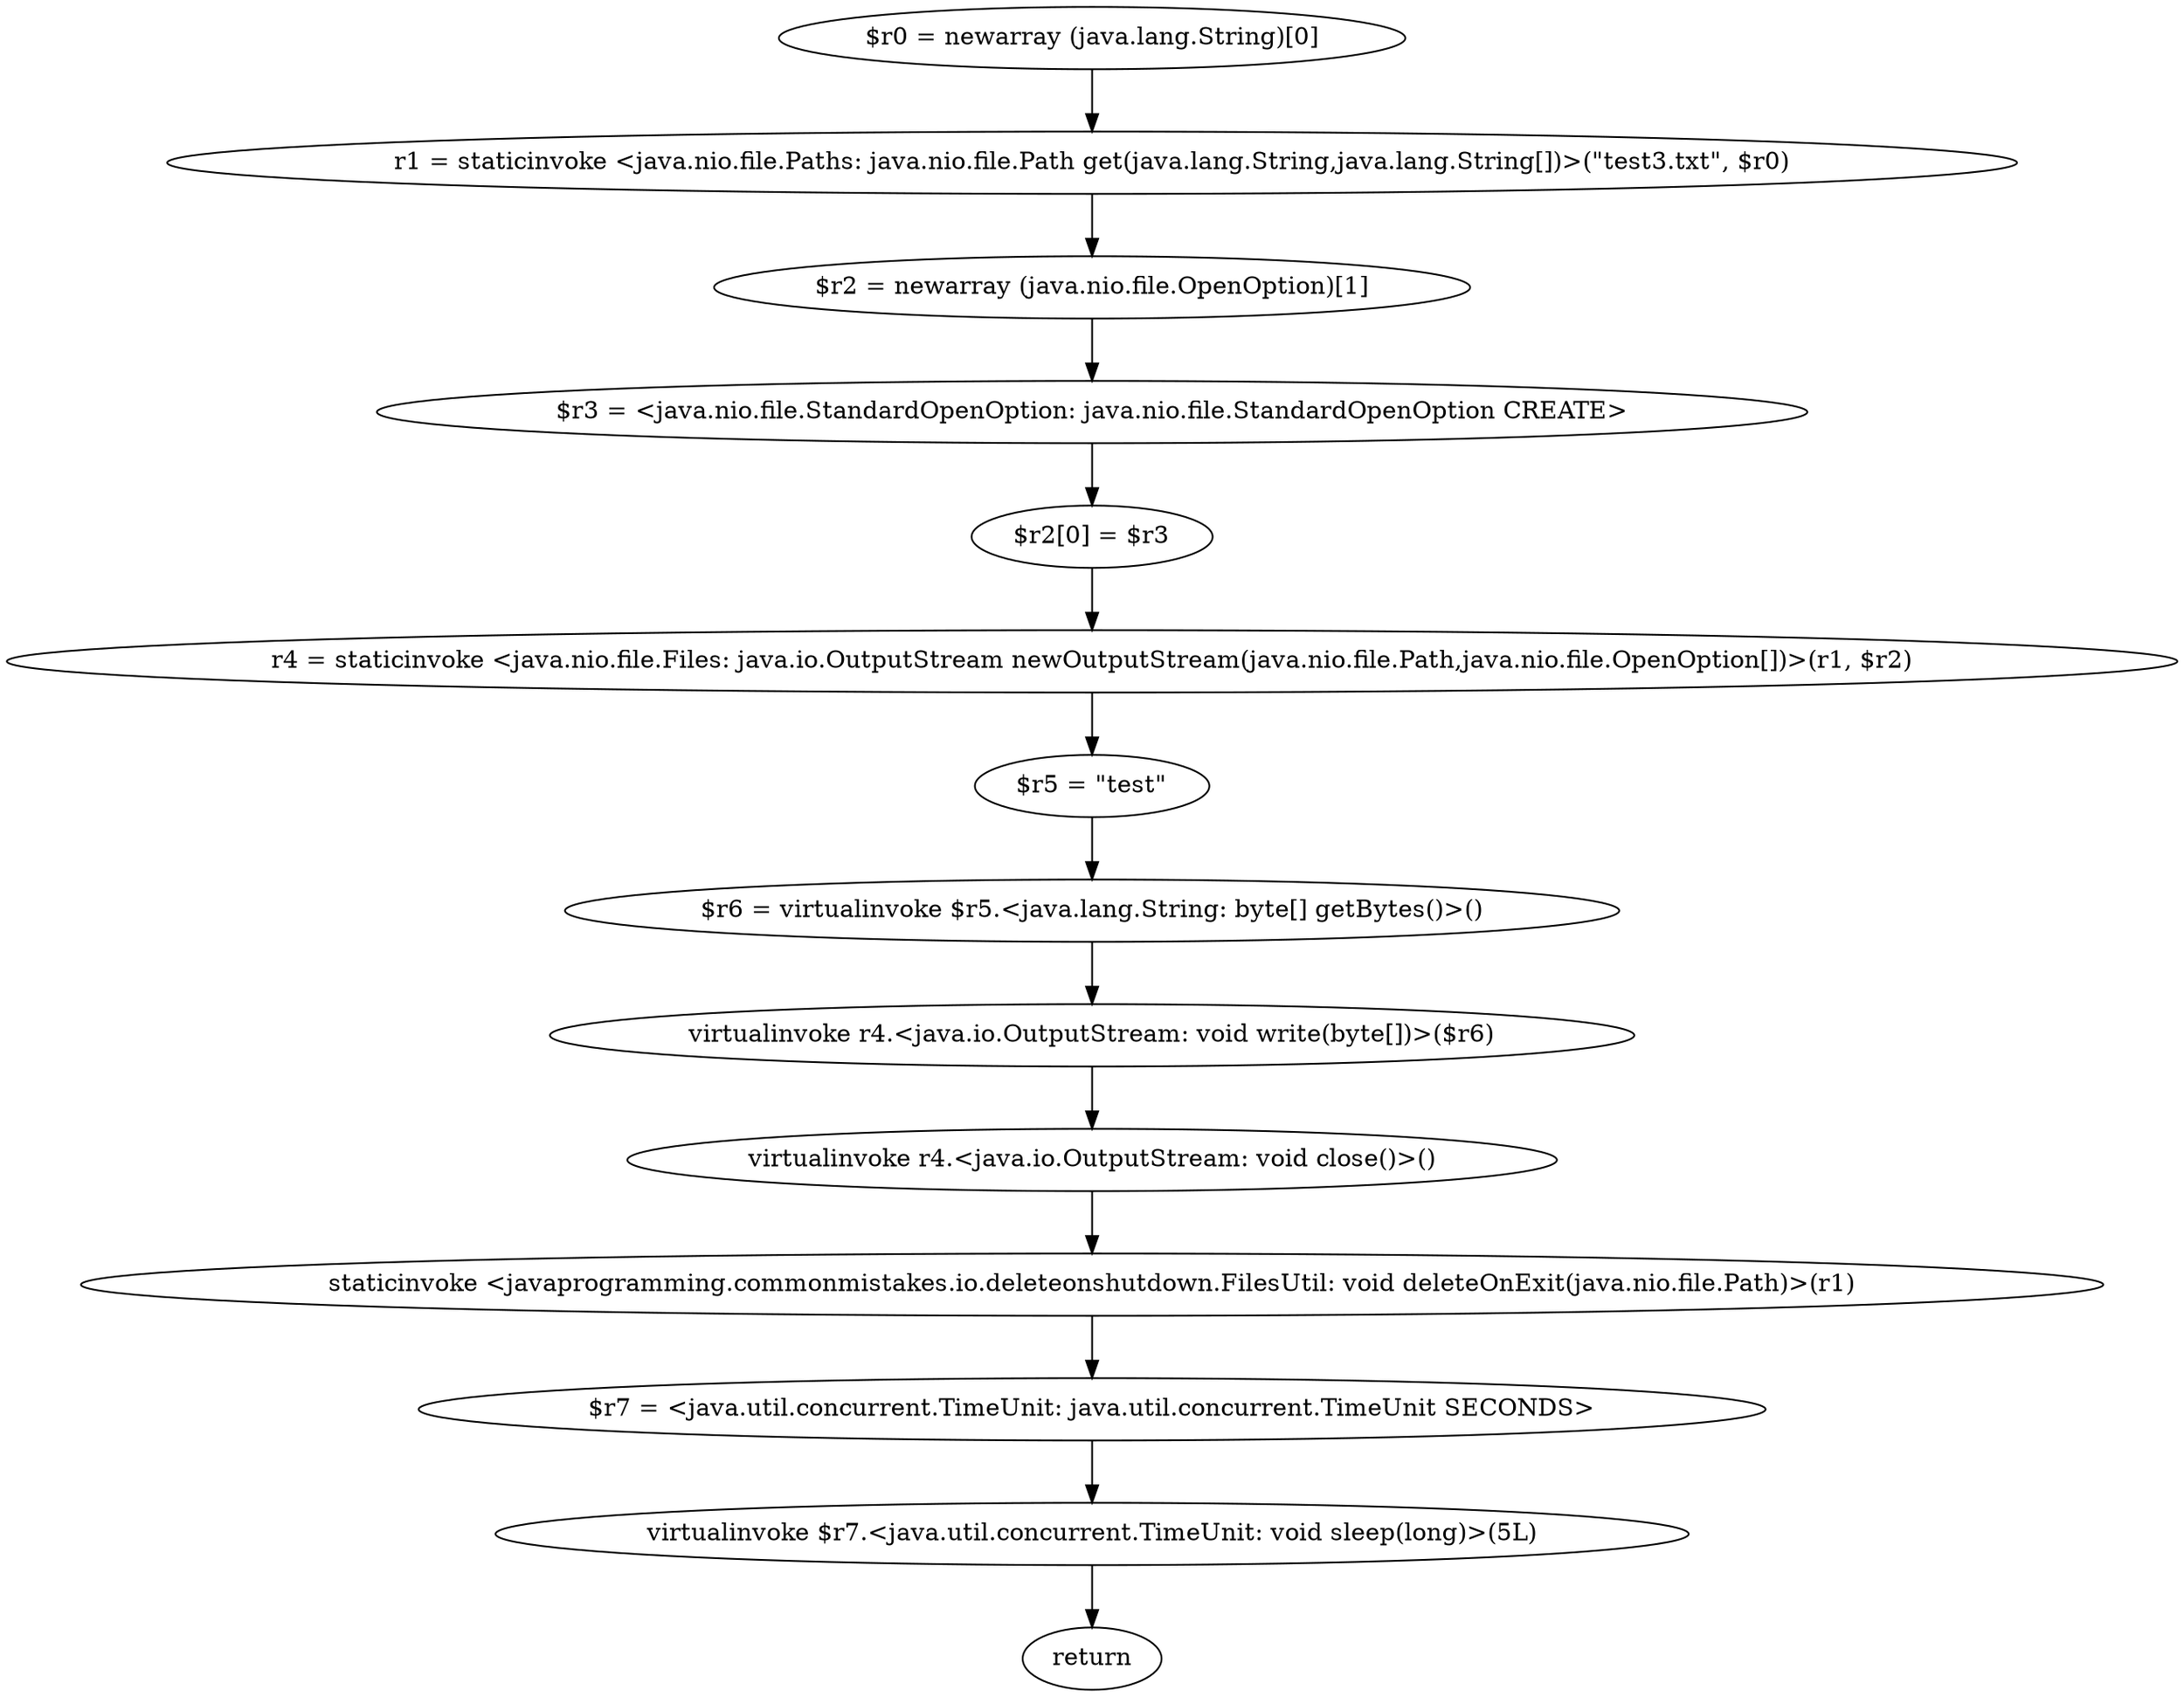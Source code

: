 digraph "unitGraph" {
    "$r0 = newarray (java.lang.String)[0]"
    "r1 = staticinvoke <java.nio.file.Paths: java.nio.file.Path get(java.lang.String,java.lang.String[])>(\"test3.txt\", $r0)"
    "$r2 = newarray (java.nio.file.OpenOption)[1]"
    "$r3 = <java.nio.file.StandardOpenOption: java.nio.file.StandardOpenOption CREATE>"
    "$r2[0] = $r3"
    "r4 = staticinvoke <java.nio.file.Files: java.io.OutputStream newOutputStream(java.nio.file.Path,java.nio.file.OpenOption[])>(r1, $r2)"
    "$r5 = \"test\""
    "$r6 = virtualinvoke $r5.<java.lang.String: byte[] getBytes()>()"
    "virtualinvoke r4.<java.io.OutputStream: void write(byte[])>($r6)"
    "virtualinvoke r4.<java.io.OutputStream: void close()>()"
    "staticinvoke <javaprogramming.commonmistakes.io.deleteonshutdown.FilesUtil: void deleteOnExit(java.nio.file.Path)>(r1)"
    "$r7 = <java.util.concurrent.TimeUnit: java.util.concurrent.TimeUnit SECONDS>"
    "virtualinvoke $r7.<java.util.concurrent.TimeUnit: void sleep(long)>(5L)"
    "return"
    "$r0 = newarray (java.lang.String)[0]"->"r1 = staticinvoke <java.nio.file.Paths: java.nio.file.Path get(java.lang.String,java.lang.String[])>(\"test3.txt\", $r0)";
    "r1 = staticinvoke <java.nio.file.Paths: java.nio.file.Path get(java.lang.String,java.lang.String[])>(\"test3.txt\", $r0)"->"$r2 = newarray (java.nio.file.OpenOption)[1]";
    "$r2 = newarray (java.nio.file.OpenOption)[1]"->"$r3 = <java.nio.file.StandardOpenOption: java.nio.file.StandardOpenOption CREATE>";
    "$r3 = <java.nio.file.StandardOpenOption: java.nio.file.StandardOpenOption CREATE>"->"$r2[0] = $r3";
    "$r2[0] = $r3"->"r4 = staticinvoke <java.nio.file.Files: java.io.OutputStream newOutputStream(java.nio.file.Path,java.nio.file.OpenOption[])>(r1, $r2)";
    "r4 = staticinvoke <java.nio.file.Files: java.io.OutputStream newOutputStream(java.nio.file.Path,java.nio.file.OpenOption[])>(r1, $r2)"->"$r5 = \"test\"";
    "$r5 = \"test\""->"$r6 = virtualinvoke $r5.<java.lang.String: byte[] getBytes()>()";
    "$r6 = virtualinvoke $r5.<java.lang.String: byte[] getBytes()>()"->"virtualinvoke r4.<java.io.OutputStream: void write(byte[])>($r6)";
    "virtualinvoke r4.<java.io.OutputStream: void write(byte[])>($r6)"->"virtualinvoke r4.<java.io.OutputStream: void close()>()";
    "virtualinvoke r4.<java.io.OutputStream: void close()>()"->"staticinvoke <javaprogramming.commonmistakes.io.deleteonshutdown.FilesUtil: void deleteOnExit(java.nio.file.Path)>(r1)";
    "staticinvoke <javaprogramming.commonmistakes.io.deleteonshutdown.FilesUtil: void deleteOnExit(java.nio.file.Path)>(r1)"->"$r7 = <java.util.concurrent.TimeUnit: java.util.concurrent.TimeUnit SECONDS>";
    "$r7 = <java.util.concurrent.TimeUnit: java.util.concurrent.TimeUnit SECONDS>"->"virtualinvoke $r7.<java.util.concurrent.TimeUnit: void sleep(long)>(5L)";
    "virtualinvoke $r7.<java.util.concurrent.TimeUnit: void sleep(long)>(5L)"->"return";
}

